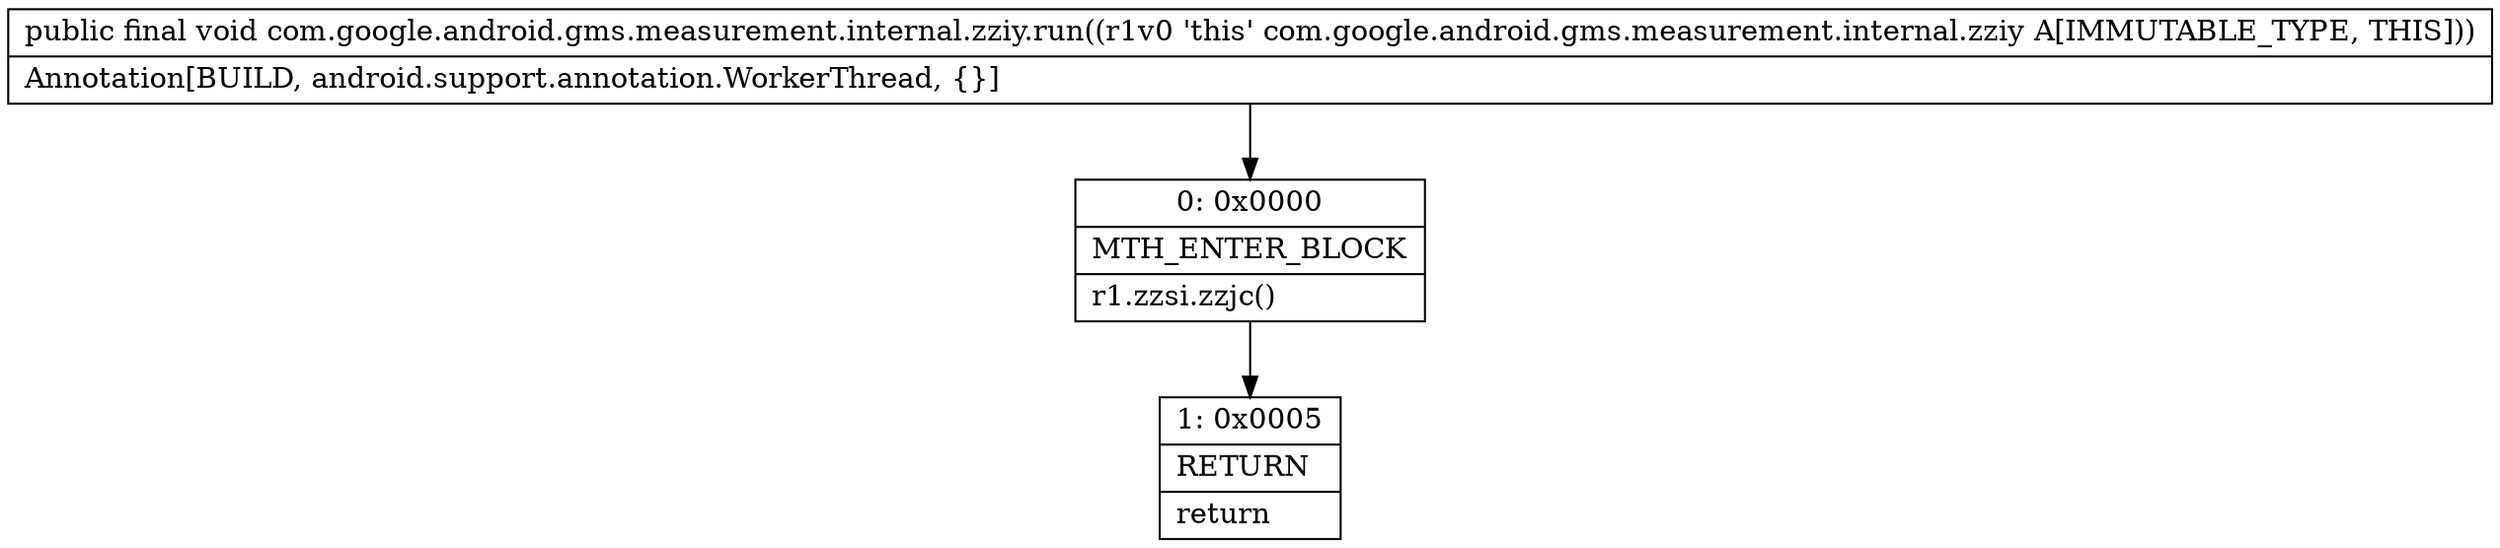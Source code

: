 digraph "CFG forcom.google.android.gms.measurement.internal.zziy.run()V" {
Node_0 [shape=record,label="{0\:\ 0x0000|MTH_ENTER_BLOCK\l|r1.zzsi.zzjc()\l}"];
Node_1 [shape=record,label="{1\:\ 0x0005|RETURN\l|return\l}"];
MethodNode[shape=record,label="{public final void com.google.android.gms.measurement.internal.zziy.run((r1v0 'this' com.google.android.gms.measurement.internal.zziy A[IMMUTABLE_TYPE, THIS]))  | Annotation[BUILD, android.support.annotation.WorkerThread, \{\}]\l}"];
MethodNode -> Node_0;
Node_0 -> Node_1;
}

